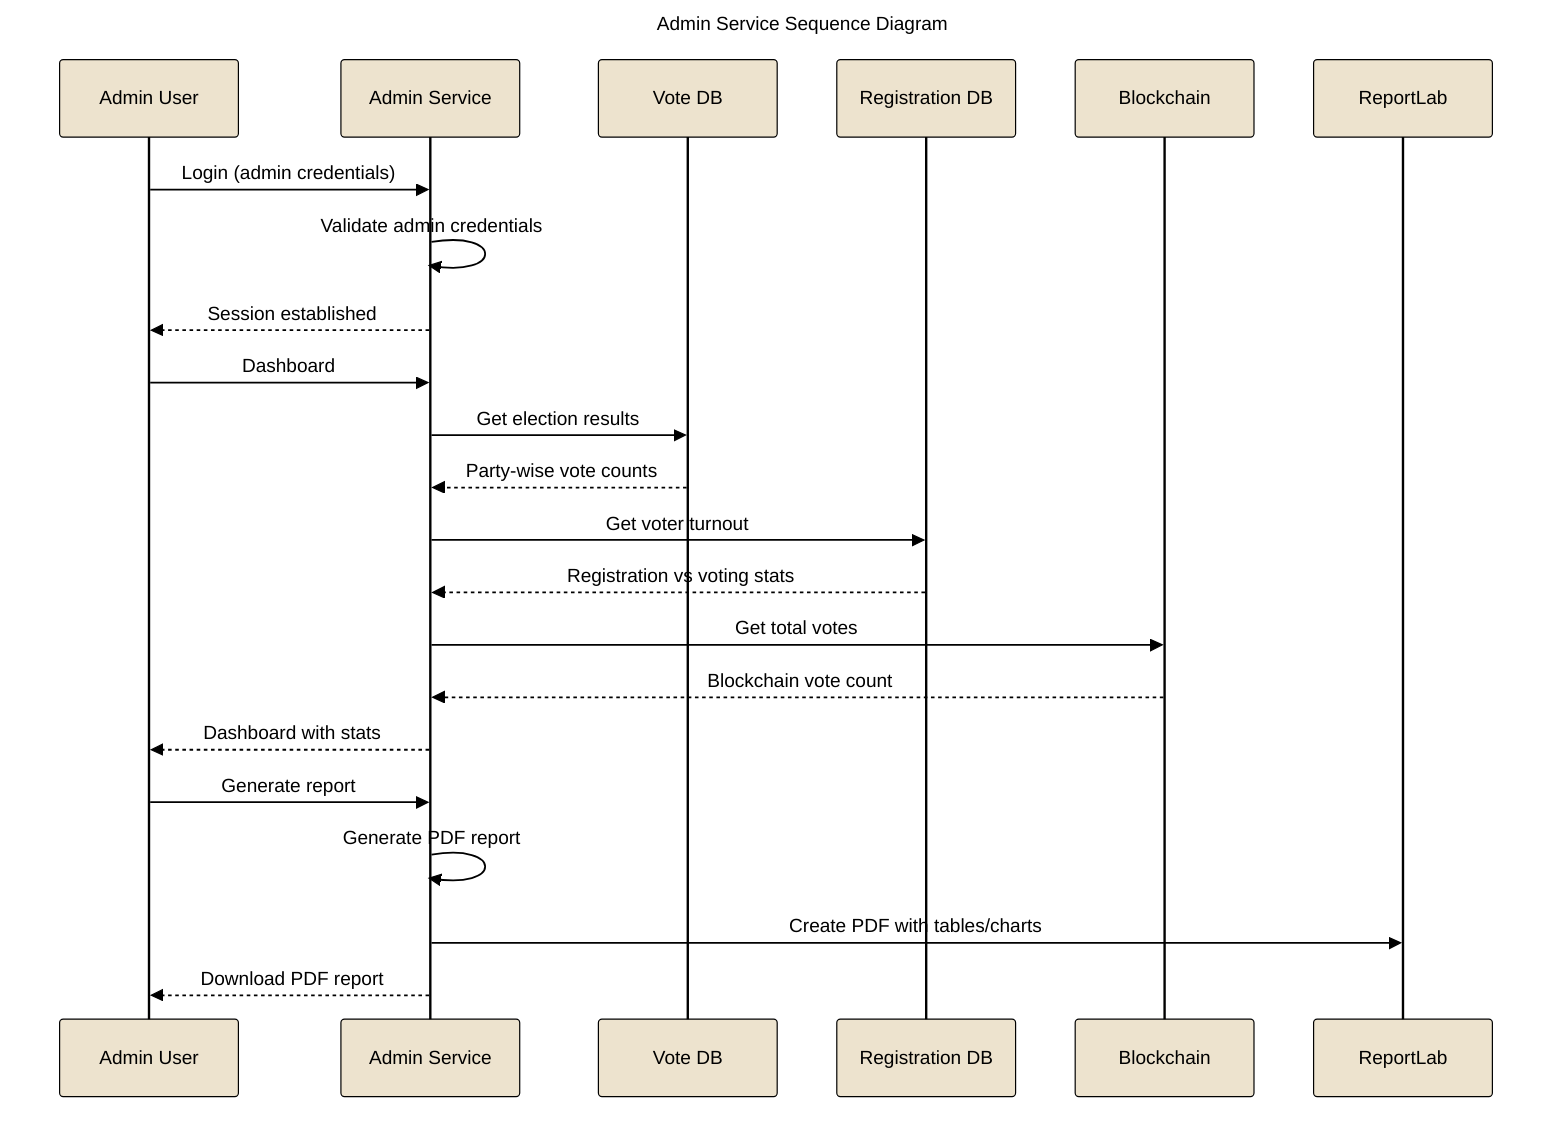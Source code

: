 ---
config:
  theme: 'base'
  themeVariables:
    primaryColor: '#EDE3CE'
    primaryTextColor: '#000000'
    primaryBorderColor: '#000000'
    lineColor: '#000000'
    secondaryColor: '#E3E1E1'
    tertiaryColor: '#FFFFFF'
---
sequenceDiagram
    title Admin Service Sequence Diagram
    participant A as Admin User
    participant AD as Admin Service
    participant DB_V as Vote DB
    participant DB_R as Registration DB
    participant BC as Blockchain

    A->>AD: Login (admin credentials)
    AD->>AD: Validate admin credentials
    AD-->>A: Session established

    A->>AD: Dashboard
    AD->>DB_V: Get election results
    DB_V-->>AD: Party-wise vote counts
    AD->>DB_R: Get voter turnout
    DB_R-->>AD: Registration vs voting stats
    AD->>BC: Get total votes
    BC-->>AD: Blockchain vote count
    AD-->>A: Dashboard with stats

    A->>AD: Generate report
    AD->>AD: Generate PDF report
    AD->>ReportLab: Create PDF with tables/charts
    AD-->>A: Download PDF report